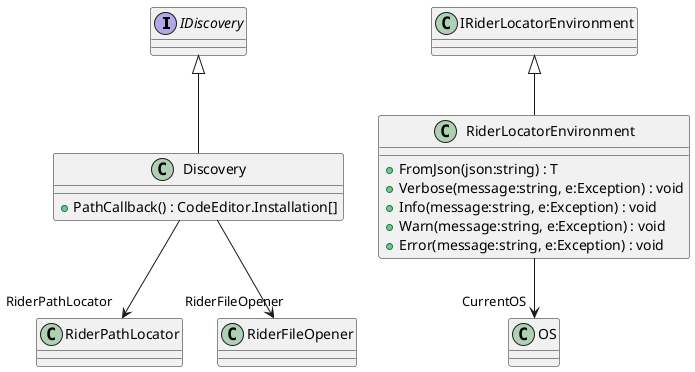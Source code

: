 @startuml
interface IDiscovery {
}
class Discovery {
    + PathCallback() : CodeEditor.Installation[]
}
class RiderLocatorEnvironment {
    + FromJson(json:string) : T
    + Verbose(message:string, e:Exception) : void
    + Info(message:string, e:Exception) : void
    + Warn(message:string, e:Exception) : void
    + Error(message:string, e:Exception) : void
}
IDiscovery <|-- Discovery
Discovery --> "RiderPathLocator" RiderPathLocator
Discovery --> "RiderFileOpener" RiderFileOpener
IRiderLocatorEnvironment <|-- RiderLocatorEnvironment
RiderLocatorEnvironment --> "CurrentOS" OS
@enduml

